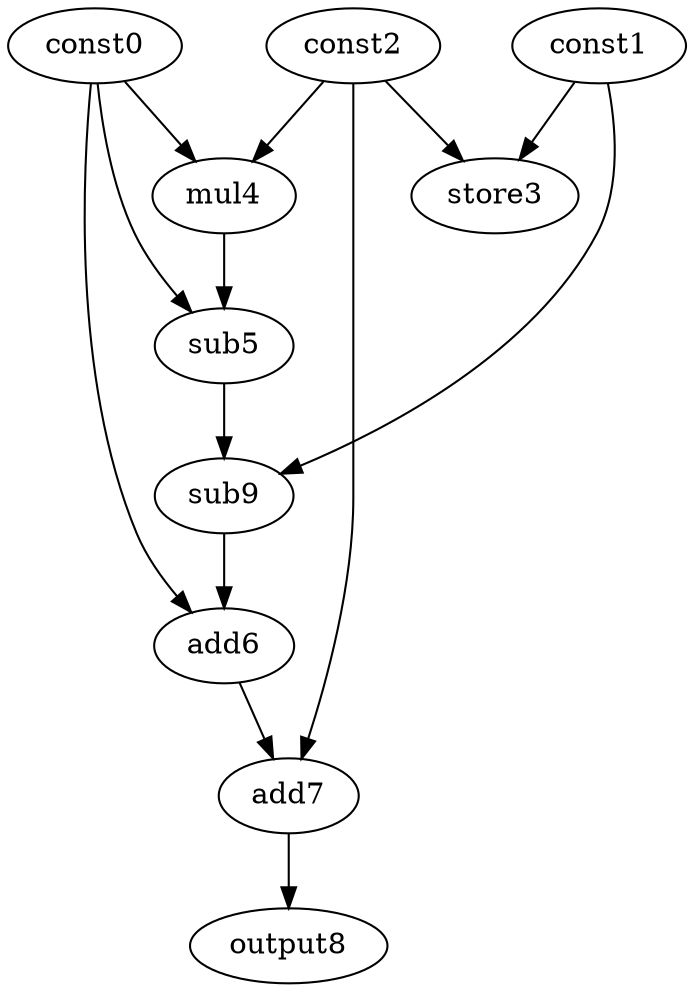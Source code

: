 digraph G { 
const0[opcode=const]; 
const1[opcode=const]; 
const2[opcode=const]; 
store3[opcode=store]; 
mul4[opcode=mul]; 
sub5[opcode=sub]; 
add6[opcode=add]; 
add7[opcode=add]; 
output8[opcode=output]; 
sub9[opcode=sub]; 
const1->store3[operand=0];
const2->store3[operand=1];
const0->mul4[operand=0];
const2->mul4[operand=1];
const0->sub5[operand=0];
mul4->sub5[operand=1];
const1->sub9[operand=0];
sub5->sub9[operand=1];
const0->add6[operand=0];
sub9->add6[operand=1];
const2->add7[operand=0];
add6->add7[operand=1];
add7->output8[operand=0];
}
